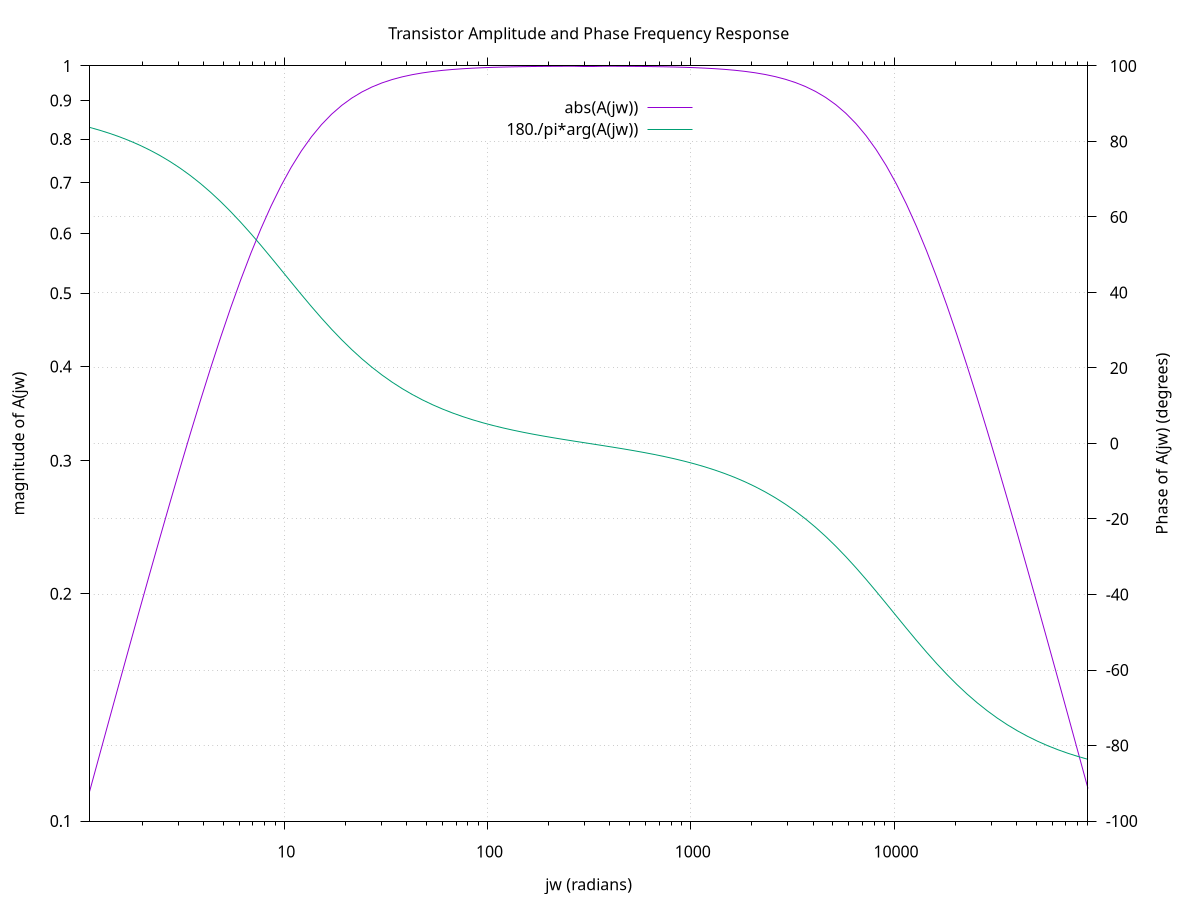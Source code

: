 #
# $Id: multiaxis.dem,v 1.1 2007/06/09 22:10:45 sfeam Exp $
#

# Use the 3rd plot of the electronics demo to show off
# the use of multiple x and y axes in the same plot.
#
A(jw) = ({0,1}*jw/({0,1}*jw+p1)) * (1/(1+{0,1}*jw/p2))
p1 = 10
p2 = 10000
set dummy jw
set grid x y2
set key center top title " "
set logscale xy
set log x2
unset log y2
set title "Transistor Amplitude and Phase Frequency Response"
set xlabel "jw (radians)"
set xrange [1.1 : 90000.0]
set x2range [1.1 : 90000.0]
set ylabel "magnitude of A(jw)"
set y2label "Phase of A(jw) (degrees)"
set ytics nomirror
set y2tics
set tics out
set autoscale  y
set autoscale y2
set term png
set output "ejemplo.png"
plot abs(A(jw)) axes x1y1, 180./pi*arg(A(jw)) axes x2y2
